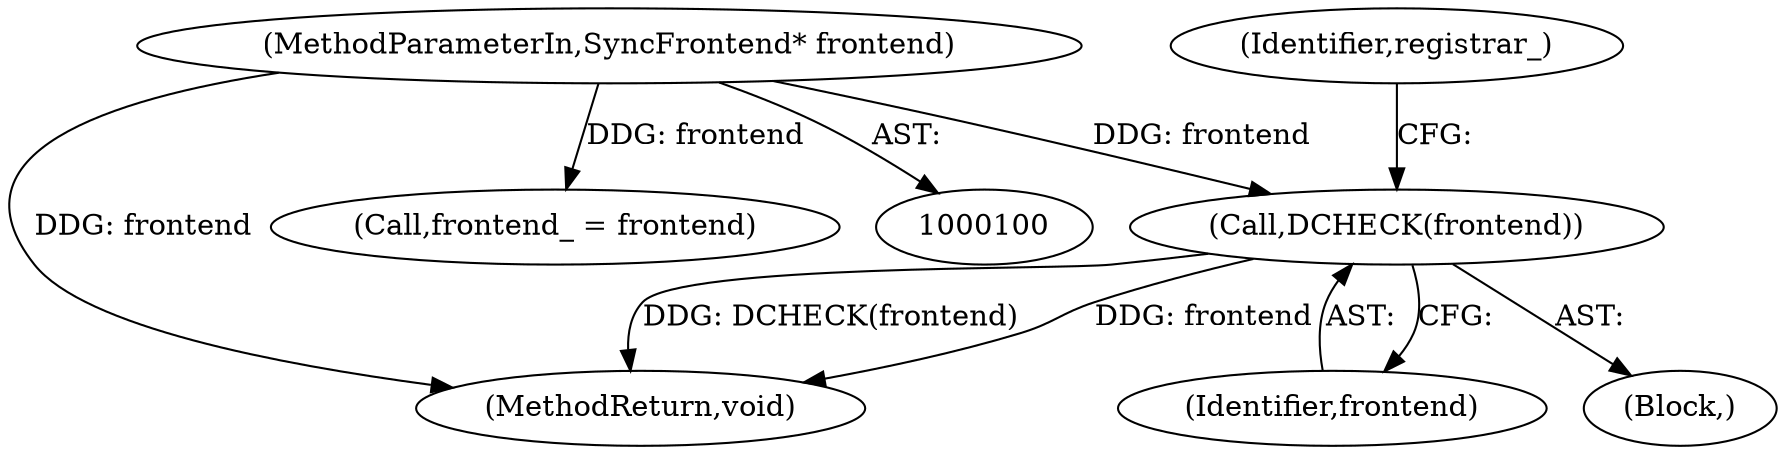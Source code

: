 digraph "0_Chrome_bf381d8a02c3d272d4dd879ac719d8993dfb5ad6_0@pointer" {
"1000115" [label="(Call,DCHECK(frontend))"];
"1000101" [label="(MethodParameterIn,SyncFrontend* frontend)"];
"1000120" [label="(Identifier,registrar_)"];
"1000116" [label="(Identifier,frontend)"];
"1000115" [label="(Call,DCHECK(frontend))"];
"1000101" [label="(MethodParameterIn,SyncFrontend* frontend)"];
"1000223" [label="(MethodReturn,void)"];
"1000112" [label="(Call,frontend_ = frontend)"];
"1000107" [label="(Block,)"];
"1000115" -> "1000107"  [label="AST: "];
"1000115" -> "1000116"  [label="CFG: "];
"1000116" -> "1000115"  [label="AST: "];
"1000120" -> "1000115"  [label="CFG: "];
"1000115" -> "1000223"  [label="DDG: DCHECK(frontend)"];
"1000115" -> "1000223"  [label="DDG: frontend"];
"1000101" -> "1000115"  [label="DDG: frontend"];
"1000101" -> "1000100"  [label="AST: "];
"1000101" -> "1000223"  [label="DDG: frontend"];
"1000101" -> "1000112"  [label="DDG: frontend"];
}
